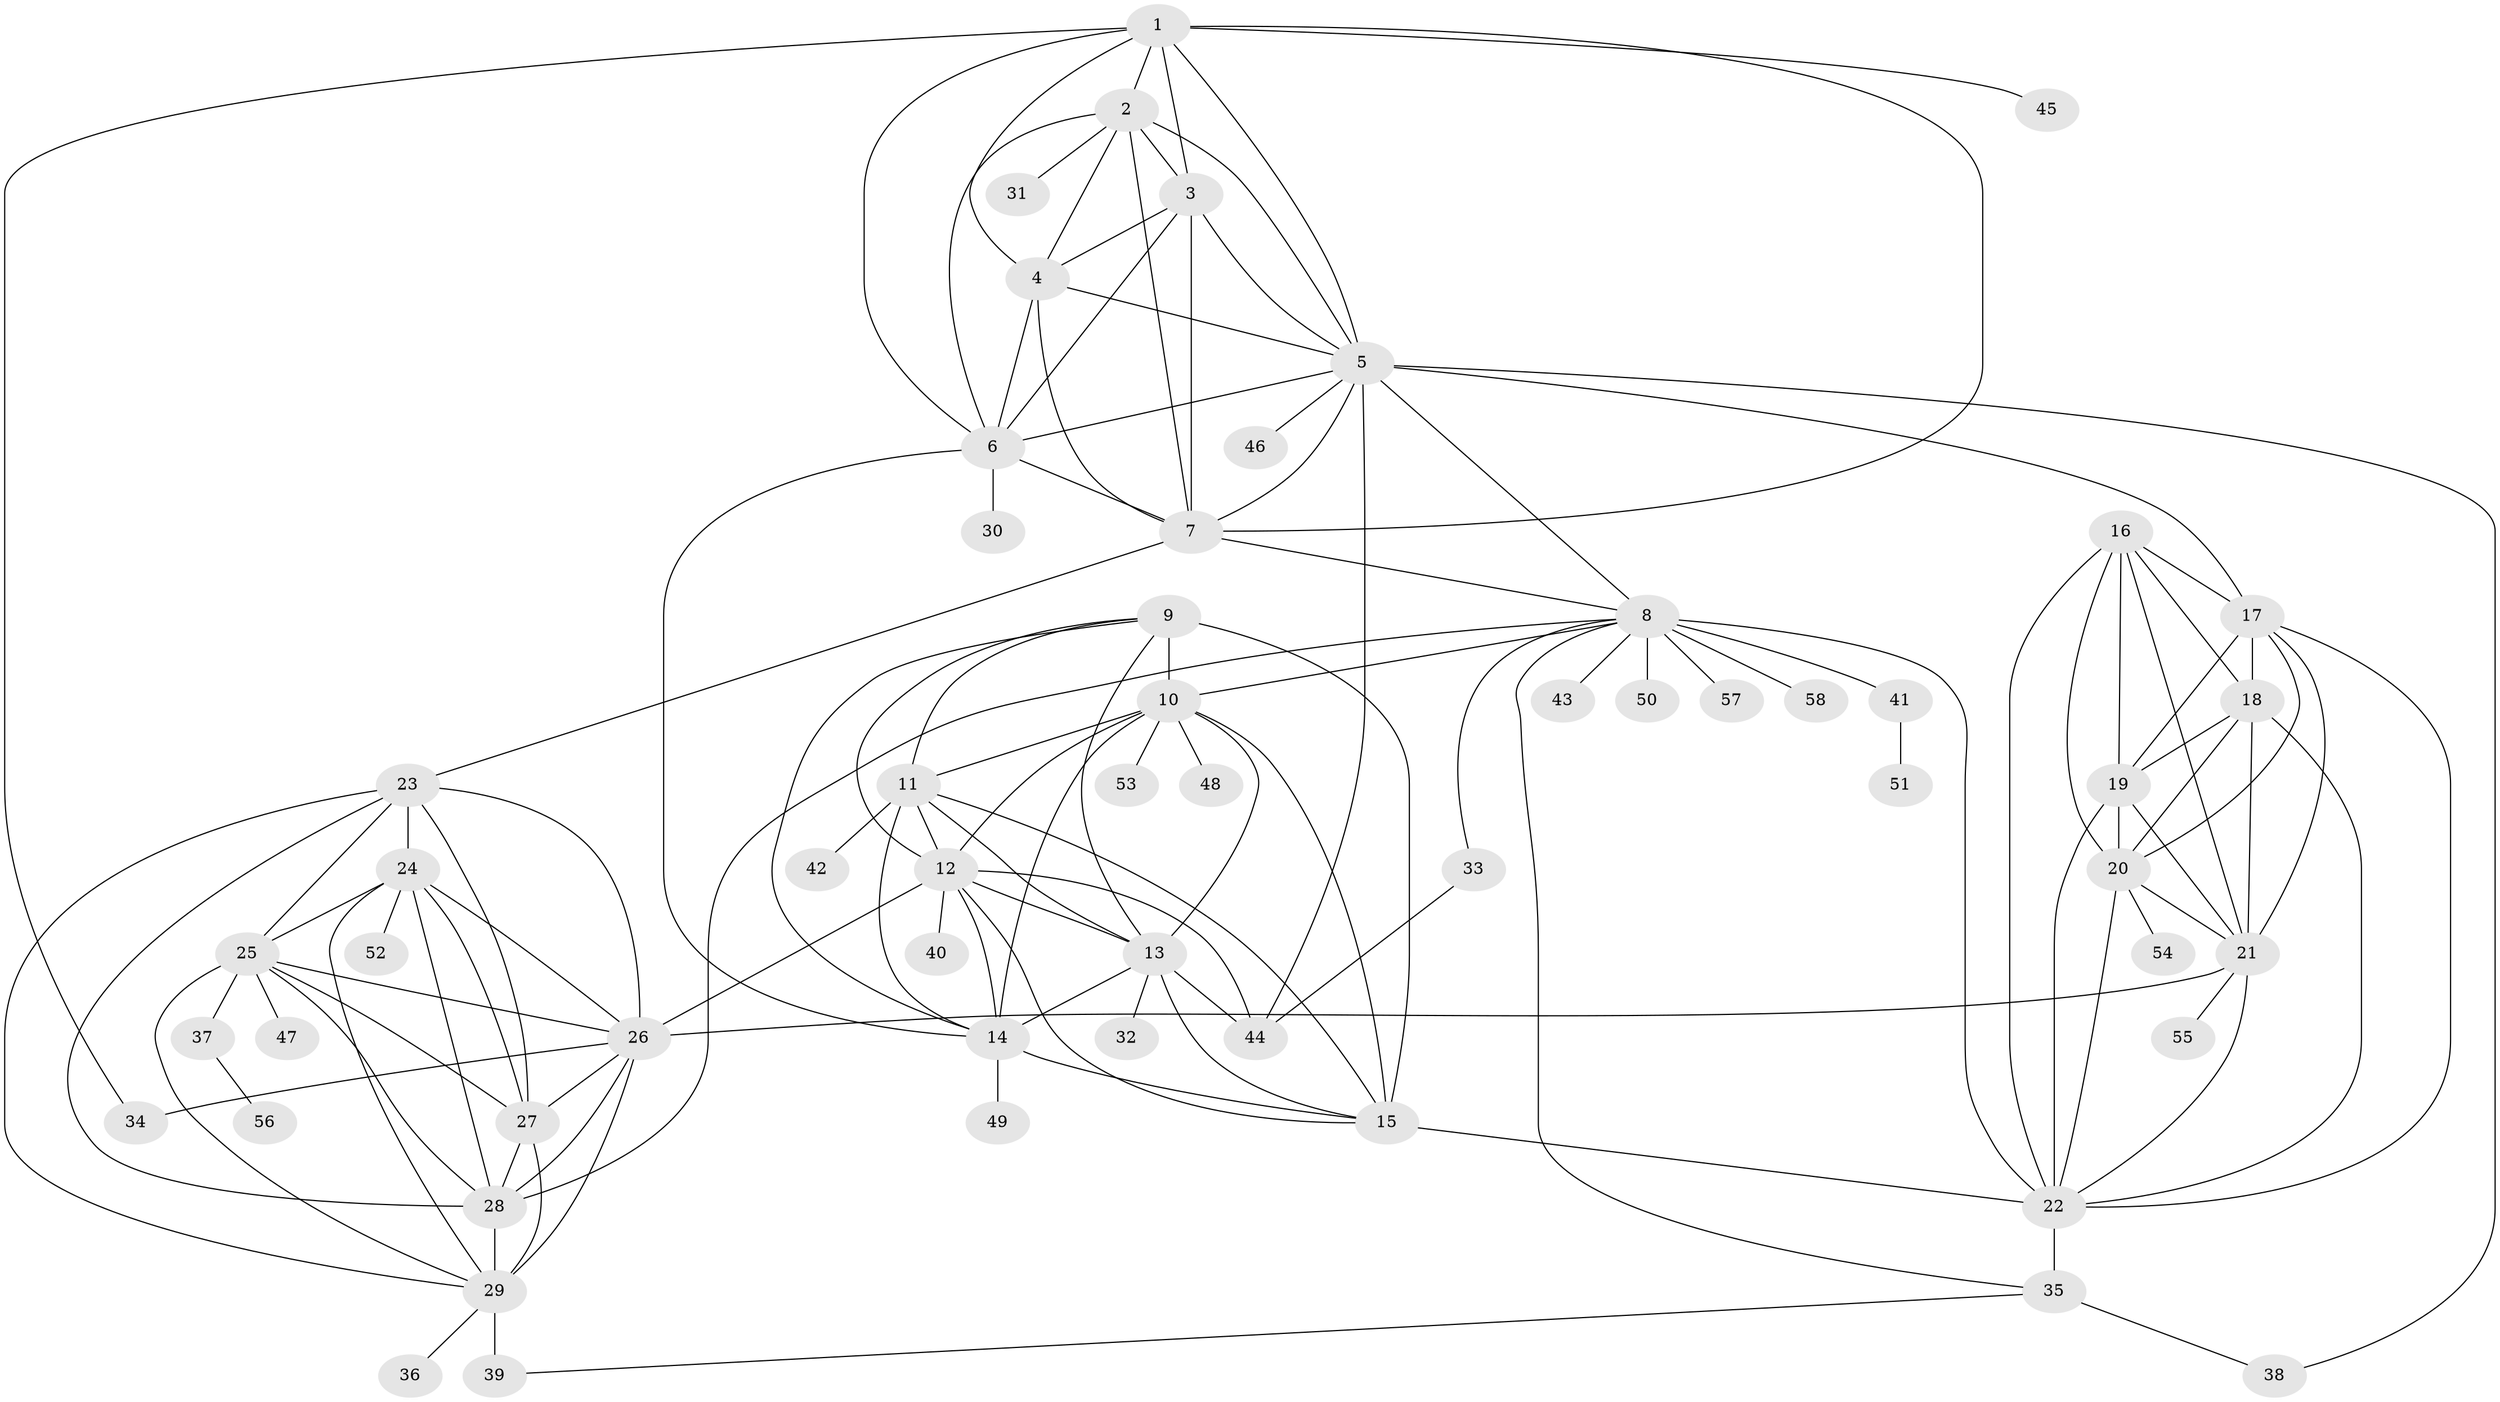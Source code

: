 // original degree distribution, {9: 0.04827586206896552, 10: 0.06206896551724138, 11: 0.013793103448275862, 7: 0.041379310344827586, 15: 0.006896551724137931, 8: 0.027586206896551724, 13: 0.006896551724137931, 6: 0.013793103448275862, 12: 0.006896551724137931, 14: 0.013793103448275862, 1: 0.6206896551724138, 2: 0.10344827586206896, 3: 0.020689655172413793, 4: 0.013793103448275862}
// Generated by graph-tools (version 1.1) at 2025/52/03/04/25 22:52:47]
// undirected, 58 vertices, 131 edges
graph export_dot {
  node [color=gray90,style=filled];
  1;
  2;
  3;
  4;
  5;
  6;
  7;
  8;
  9;
  10;
  11;
  12;
  13;
  14;
  15;
  16;
  17;
  18;
  19;
  20;
  21;
  22;
  23;
  24;
  25;
  26;
  27;
  28;
  29;
  30;
  31;
  32;
  33;
  34;
  35;
  36;
  37;
  38;
  39;
  40;
  41;
  42;
  43;
  44;
  45;
  46;
  47;
  48;
  49;
  50;
  51;
  52;
  53;
  54;
  55;
  56;
  57;
  58;
  1 -- 2 [weight=1.0];
  1 -- 3 [weight=1.0];
  1 -- 4 [weight=1.0];
  1 -- 5 [weight=1.0];
  1 -- 6 [weight=1.0];
  1 -- 7 [weight=1.0];
  1 -- 34 [weight=1.0];
  1 -- 45 [weight=1.0];
  2 -- 3 [weight=1.0];
  2 -- 4 [weight=1.0];
  2 -- 5 [weight=1.0];
  2 -- 6 [weight=1.0];
  2 -- 7 [weight=1.0];
  2 -- 31 [weight=1.0];
  3 -- 4 [weight=1.0];
  3 -- 5 [weight=1.0];
  3 -- 6 [weight=1.0];
  3 -- 7 [weight=5.0];
  4 -- 5 [weight=1.0];
  4 -- 6 [weight=1.0];
  4 -- 7 [weight=1.0];
  5 -- 6 [weight=1.0];
  5 -- 7 [weight=1.0];
  5 -- 8 [weight=1.0];
  5 -- 17 [weight=1.0];
  5 -- 38 [weight=1.0];
  5 -- 44 [weight=4.0];
  5 -- 46 [weight=1.0];
  6 -- 7 [weight=1.0];
  6 -- 14 [weight=1.0];
  6 -- 30 [weight=1.0];
  7 -- 8 [weight=1.0];
  7 -- 23 [weight=1.0];
  8 -- 10 [weight=1.0];
  8 -- 22 [weight=1.0];
  8 -- 28 [weight=1.0];
  8 -- 33 [weight=1.0];
  8 -- 35 [weight=1.0];
  8 -- 41 [weight=1.0];
  8 -- 43 [weight=2.0];
  8 -- 50 [weight=5.0];
  8 -- 57 [weight=3.0];
  8 -- 58 [weight=1.0];
  9 -- 10 [weight=1.0];
  9 -- 11 [weight=1.0];
  9 -- 12 [weight=1.0];
  9 -- 13 [weight=1.0];
  9 -- 14 [weight=1.0];
  9 -- 15 [weight=4.0];
  10 -- 11 [weight=1.0];
  10 -- 12 [weight=1.0];
  10 -- 13 [weight=1.0];
  10 -- 14 [weight=1.0];
  10 -- 15 [weight=1.0];
  10 -- 48 [weight=1.0];
  10 -- 53 [weight=1.0];
  11 -- 12 [weight=1.0];
  11 -- 13 [weight=1.0];
  11 -- 14 [weight=1.0];
  11 -- 15 [weight=1.0];
  11 -- 42 [weight=3.0];
  12 -- 13 [weight=1.0];
  12 -- 14 [weight=1.0];
  12 -- 15 [weight=1.0];
  12 -- 26 [weight=1.0];
  12 -- 40 [weight=1.0];
  12 -- 44 [weight=1.0];
  13 -- 14 [weight=1.0];
  13 -- 15 [weight=1.0];
  13 -- 32 [weight=1.0];
  13 -- 44 [weight=1.0];
  14 -- 15 [weight=1.0];
  14 -- 49 [weight=1.0];
  15 -- 22 [weight=1.0];
  16 -- 17 [weight=1.0];
  16 -- 18 [weight=4.0];
  16 -- 19 [weight=1.0];
  16 -- 20 [weight=1.0];
  16 -- 21 [weight=1.0];
  16 -- 22 [weight=1.0];
  17 -- 18 [weight=1.0];
  17 -- 19 [weight=1.0];
  17 -- 20 [weight=1.0];
  17 -- 21 [weight=1.0];
  17 -- 22 [weight=1.0];
  18 -- 19 [weight=1.0];
  18 -- 20 [weight=1.0];
  18 -- 21 [weight=1.0];
  18 -- 22 [weight=1.0];
  19 -- 20 [weight=1.0];
  19 -- 21 [weight=1.0];
  19 -- 22 [weight=1.0];
  20 -- 21 [weight=1.0];
  20 -- 22 [weight=1.0];
  20 -- 54 [weight=1.0];
  21 -- 22 [weight=1.0];
  21 -- 26 [weight=1.0];
  21 -- 55 [weight=1.0];
  22 -- 35 [weight=3.0];
  23 -- 24 [weight=1.0];
  23 -- 25 [weight=1.0];
  23 -- 26 [weight=1.0];
  23 -- 27 [weight=1.0];
  23 -- 28 [weight=1.0];
  23 -- 29 [weight=1.0];
  24 -- 25 [weight=1.0];
  24 -- 26 [weight=1.0];
  24 -- 27 [weight=1.0];
  24 -- 28 [weight=1.0];
  24 -- 29 [weight=1.0];
  24 -- 52 [weight=1.0];
  25 -- 26 [weight=1.0];
  25 -- 27 [weight=1.0];
  25 -- 28 [weight=1.0];
  25 -- 29 [weight=1.0];
  25 -- 37 [weight=1.0];
  25 -- 47 [weight=1.0];
  26 -- 27 [weight=1.0];
  26 -- 28 [weight=1.0];
  26 -- 29 [weight=1.0];
  26 -- 34 [weight=5.0];
  27 -- 28 [weight=3.0];
  27 -- 29 [weight=1.0];
  28 -- 29 [weight=1.0];
  29 -- 36 [weight=1.0];
  29 -- 39 [weight=6.0];
  33 -- 44 [weight=1.0];
  35 -- 38 [weight=1.0];
  35 -- 39 [weight=1.0];
  37 -- 56 [weight=1.0];
  41 -- 51 [weight=2.0];
}

